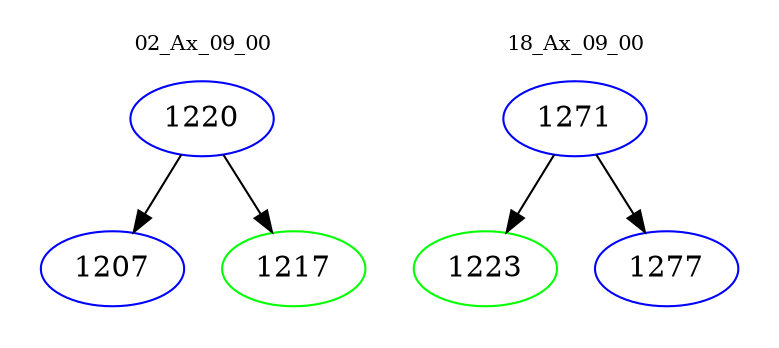 digraph{
subgraph cluster_0 {
color = white
label = "02_Ax_09_00";
fontsize=10;
T0_1220 [label="1220", color="blue"]
T0_1220 -> T0_1207 [color="black"]
T0_1207 [label="1207", color="blue"]
T0_1220 -> T0_1217 [color="black"]
T0_1217 [label="1217", color="green"]
}
subgraph cluster_1 {
color = white
label = "18_Ax_09_00";
fontsize=10;
T1_1271 [label="1271", color="blue"]
T1_1271 -> T1_1223 [color="black"]
T1_1223 [label="1223", color="green"]
T1_1271 -> T1_1277 [color="black"]
T1_1277 [label="1277", color="blue"]
}
}

